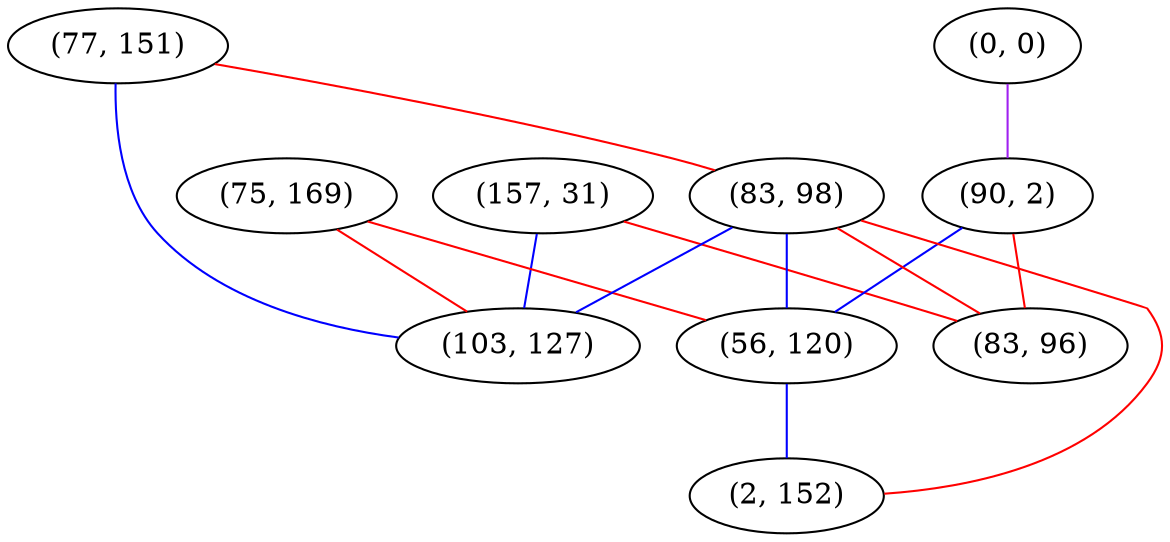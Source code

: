 graph "" {
"(77, 151)";
"(157, 31)";
"(75, 169)";
"(0, 0)";
"(90, 2)";
"(83, 98)";
"(56, 120)";
"(103, 127)";
"(83, 96)";
"(2, 152)";
"(77, 151)" -- "(83, 98)"  [color=red, key=0, weight=1];
"(77, 151)" -- "(103, 127)"  [color=blue, key=0, weight=3];
"(157, 31)" -- "(83, 96)"  [color=red, key=0, weight=1];
"(157, 31)" -- "(103, 127)"  [color=blue, key=0, weight=3];
"(75, 169)" -- "(56, 120)"  [color=red, key=0, weight=1];
"(75, 169)" -- "(103, 127)"  [color=red, key=0, weight=1];
"(0, 0)" -- "(90, 2)"  [color=purple, key=0, weight=4];
"(90, 2)" -- "(83, 96)"  [color=red, key=0, weight=1];
"(90, 2)" -- "(56, 120)"  [color=blue, key=0, weight=3];
"(83, 98)" -- "(83, 96)"  [color=red, key=0, weight=1];
"(83, 98)" -- "(2, 152)"  [color=red, key=0, weight=1];
"(83, 98)" -- "(103, 127)"  [color=blue, key=0, weight=3];
"(83, 98)" -- "(56, 120)"  [color=blue, key=0, weight=3];
"(56, 120)" -- "(2, 152)"  [color=blue, key=0, weight=3];
}
